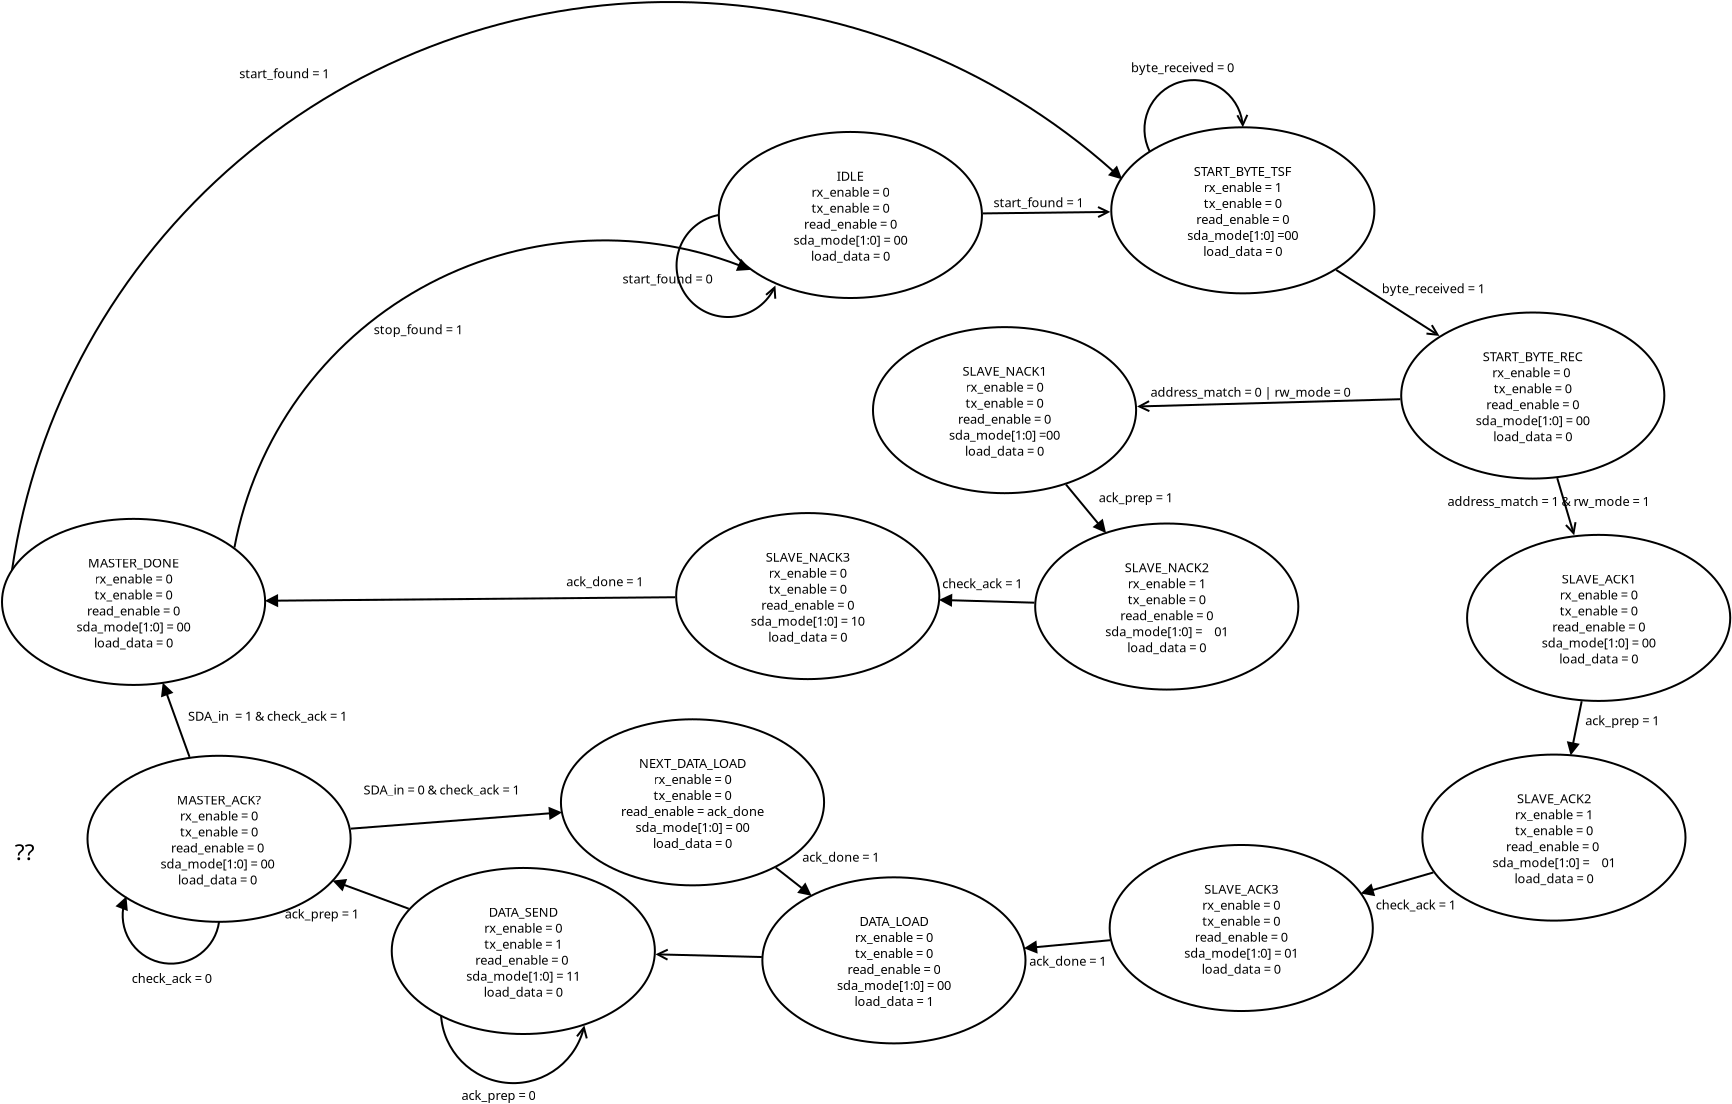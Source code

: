 <?xml version="1.0" encoding="UTF-8"?>
<dia:diagram xmlns:dia="http://www.lysator.liu.se/~alla/dia/">
  <dia:layer name="Background" visible="true" active="true">
    <dia:object type="Flowchart - Ellipse" version="0" id="O0">
      <dia:attribute name="obj_pos">
        <dia:point val="16.964,0.625"/>
      </dia:attribute>
      <dia:attribute name="obj_bb">
        <dia:rectangle val="16.914,0.575;30.17,8.979"/>
      </dia:attribute>
      <dia:attribute name="elem_corner">
        <dia:point val="16.964,0.625"/>
      </dia:attribute>
      <dia:attribute name="elem_width">
        <dia:real val="13.157"/>
      </dia:attribute>
      <dia:attribute name="elem_height">
        <dia:real val="8.303"/>
      </dia:attribute>
      <dia:attribute name="show_background">
        <dia:boolean val="true"/>
      </dia:attribute>
      <dia:attribute name="padding">
        <dia:real val="0.354"/>
      </dia:attribute>
      <dia:attribute name="text">
        <dia:composite type="text">
          <dia:attribute name="string">
            <dia:string>#IDLE
rx_enable = 0
tx_enable = 0
read_enable = 0
sda_mode[1:0] = 00
load_data = 0#</dia:string>
          </dia:attribute>
          <dia:attribute name="font">
            <dia:font family="sans" style="0" name="Helvetica"/>
          </dia:attribute>
          <dia:attribute name="height">
            <dia:real val="0.8"/>
          </dia:attribute>
          <dia:attribute name="pos">
            <dia:point val="23.542,2.972"/>
          </dia:attribute>
          <dia:attribute name="color">
            <dia:color val="#000000"/>
          </dia:attribute>
          <dia:attribute name="alignment">
            <dia:enum val="1"/>
          </dia:attribute>
        </dia:composite>
      </dia:attribute>
    </dia:object>
    <dia:object type="Flowchart - Ellipse" version="0" id="O1">
      <dia:attribute name="obj_pos">
        <dia:point val="36.586,0.392"/>
      </dia:attribute>
      <dia:attribute name="obj_bb">
        <dia:rectangle val="36.536,0.342;49.793,8.745"/>
      </dia:attribute>
      <dia:attribute name="elem_corner">
        <dia:point val="36.586,0.392"/>
      </dia:attribute>
      <dia:attribute name="elem_width">
        <dia:real val="13.157"/>
      </dia:attribute>
      <dia:attribute name="elem_height">
        <dia:real val="8.303"/>
      </dia:attribute>
      <dia:attribute name="show_background">
        <dia:boolean val="true"/>
      </dia:attribute>
      <dia:attribute name="padding">
        <dia:real val="0.354"/>
      </dia:attribute>
      <dia:attribute name="text">
        <dia:composite type="text">
          <dia:attribute name="string">
            <dia:string>#START_BYTE_TSF
rx_enable = 1
tx_enable = 0
read_enable = 0
sda_mode[1:0] =00
load_data = 0#</dia:string>
          </dia:attribute>
          <dia:attribute name="font">
            <dia:font family="sans" style="0" name="Helvetica"/>
          </dia:attribute>
          <dia:attribute name="height">
            <dia:real val="0.8"/>
          </dia:attribute>
          <dia:attribute name="pos">
            <dia:point val="43.165,2.739"/>
          </dia:attribute>
          <dia:attribute name="color">
            <dia:color val="#000000"/>
          </dia:attribute>
          <dia:attribute name="alignment">
            <dia:enum val="1"/>
          </dia:attribute>
        </dia:composite>
      </dia:attribute>
    </dia:object>
    <dia:object type="Standard - Line" version="0" id="O2">
      <dia:attribute name="obj_pos">
        <dia:point val="30.169,4.698"/>
      </dia:attribute>
      <dia:attribute name="obj_bb">
        <dia:rectangle val="30.118,4.298;36.65,4.96"/>
      </dia:attribute>
      <dia:attribute name="conn_endpoints">
        <dia:point val="30.169,4.698"/>
        <dia:point val="36.538,4.622"/>
      </dia:attribute>
      <dia:attribute name="numcp">
        <dia:int val="1"/>
      </dia:attribute>
      <dia:attribute name="end_arrow">
        <dia:enum val="1"/>
      </dia:attribute>
      <dia:attribute name="end_arrow_length">
        <dia:real val="0.5"/>
      </dia:attribute>
      <dia:attribute name="end_arrow_width">
        <dia:real val="0.5"/>
      </dia:attribute>
      <dia:connections>
        <dia:connection handle="0" to="O0" connection="16"/>
        <dia:connection handle="1" to="O1" connection="16"/>
      </dia:connections>
    </dia:object>
    <dia:object type="Standard - Text" version="1" id="O3">
      <dia:attribute name="obj_pos">
        <dia:point val="30.695,4.394"/>
      </dia:attribute>
      <dia:attribute name="obj_bb">
        <dia:rectangle val="30.695,3.799;35.687,4.547"/>
      </dia:attribute>
      <dia:attribute name="text">
        <dia:composite type="text">
          <dia:attribute name="string">
            <dia:string>#start_found = 1#</dia:string>
          </dia:attribute>
          <dia:attribute name="font">
            <dia:font family="sans" style="0" name="Helvetica"/>
          </dia:attribute>
          <dia:attribute name="height">
            <dia:real val="0.8"/>
          </dia:attribute>
          <dia:attribute name="pos">
            <dia:point val="30.695,4.394"/>
          </dia:attribute>
          <dia:attribute name="color">
            <dia:color val="#000000"/>
          </dia:attribute>
          <dia:attribute name="alignment">
            <dia:enum val="0"/>
          </dia:attribute>
        </dia:composite>
      </dia:attribute>
      <dia:attribute name="valign">
        <dia:enum val="3"/>
      </dia:attribute>
    </dia:object>
    <dia:object type="Standard - Arc" version="0" id="O4">
      <dia:attribute name="obj_pos">
        <dia:point val="16.964,4.777"/>
      </dia:attribute>
      <dia:attribute name="obj_bb">
        <dia:rectangle val="14.8,4.707;19.863,9.929"/>
      </dia:attribute>
      <dia:attribute name="conn_endpoints">
        <dia:point val="16.964,4.777"/>
        <dia:point val="19.793,8.302"/>
      </dia:attribute>
      <dia:attribute name="curve_distance">
        <dia:real val="3.798"/>
      </dia:attribute>
      <dia:attribute name="end_arrow">
        <dia:enum val="1"/>
      </dia:attribute>
      <dia:attribute name="end_arrow_length">
        <dia:real val="0.5"/>
      </dia:attribute>
      <dia:attribute name="end_arrow_width">
        <dia:real val="0.5"/>
      </dia:attribute>
      <dia:connections>
        <dia:connection handle="0" to="O0" connection="8"/>
      </dia:connections>
    </dia:object>
    <dia:object type="Standard - Text" version="1" id="O5">
      <dia:attribute name="obj_pos">
        <dia:point val="12.153,8.205"/>
      </dia:attribute>
      <dia:attribute name="obj_bb">
        <dia:rectangle val="12.153,7.61;17.143,8.357"/>
      </dia:attribute>
      <dia:attribute name="text">
        <dia:composite type="text">
          <dia:attribute name="string">
            <dia:string>#start_found = 0#</dia:string>
          </dia:attribute>
          <dia:attribute name="font">
            <dia:font family="sans" style="0" name="Helvetica"/>
          </dia:attribute>
          <dia:attribute name="height">
            <dia:real val="0.8"/>
          </dia:attribute>
          <dia:attribute name="pos">
            <dia:point val="12.153,8.205"/>
          </dia:attribute>
          <dia:attribute name="color">
            <dia:color val="#000000"/>
          </dia:attribute>
          <dia:attribute name="alignment">
            <dia:enum val="0"/>
          </dia:attribute>
        </dia:composite>
      </dia:attribute>
      <dia:attribute name="valign">
        <dia:enum val="3"/>
      </dia:attribute>
    </dia:object>
    <dia:object type="Standard - Arc" version="0" id="O6">
      <dia:attribute name="obj_pos">
        <dia:point val="38.513,1.608"/>
      </dia:attribute>
      <dia:attribute name="obj_bb">
        <dia:rectangle val="38.196,-2.018;43.468,1.669"/>
      </dia:attribute>
      <dia:attribute name="conn_endpoints">
        <dia:point val="38.513,1.608"/>
        <dia:point val="43.165,0.392"/>
      </dia:attribute>
      <dia:attribute name="curve_distance">
        <dia:real val="-2.985"/>
      </dia:attribute>
      <dia:attribute name="end_arrow">
        <dia:enum val="1"/>
      </dia:attribute>
      <dia:attribute name="end_arrow_length">
        <dia:real val="0.5"/>
      </dia:attribute>
      <dia:attribute name="end_arrow_width">
        <dia:real val="0.5"/>
      </dia:attribute>
      <dia:connections>
        <dia:connection handle="0" to="O1" connection="6"/>
        <dia:connection handle="1" to="O1" connection="4"/>
      </dia:connections>
    </dia:object>
    <dia:object type="Standard - Text" version="1" id="O7">
      <dia:attribute name="obj_pos">
        <dia:point val="37.572,-2.366"/>
      </dia:attribute>
      <dia:attribute name="obj_bb">
        <dia:rectangle val="37.572,-2.961;43.422,-2.213"/>
      </dia:attribute>
      <dia:attribute name="text">
        <dia:composite type="text">
          <dia:attribute name="string">
            <dia:string>#byte_received = 0#</dia:string>
          </dia:attribute>
          <dia:attribute name="font">
            <dia:font family="sans" style="0" name="Helvetica"/>
          </dia:attribute>
          <dia:attribute name="height">
            <dia:real val="0.8"/>
          </dia:attribute>
          <dia:attribute name="pos">
            <dia:point val="37.572,-2.366"/>
          </dia:attribute>
          <dia:attribute name="color">
            <dia:color val="#000000"/>
          </dia:attribute>
          <dia:attribute name="alignment">
            <dia:enum val="0"/>
          </dia:attribute>
        </dia:composite>
      </dia:attribute>
      <dia:attribute name="valign">
        <dia:enum val="3"/>
      </dia:attribute>
    </dia:object>
    <dia:object type="Flowchart - Ellipse" version="0" id="O8">
      <dia:attribute name="obj_pos">
        <dia:point val="51.083,9.653"/>
      </dia:attribute>
      <dia:attribute name="obj_bb">
        <dia:rectangle val="51.033,9.603;64.29,18.006"/>
      </dia:attribute>
      <dia:attribute name="elem_corner">
        <dia:point val="51.083,9.653"/>
      </dia:attribute>
      <dia:attribute name="elem_width">
        <dia:real val="13.157"/>
      </dia:attribute>
      <dia:attribute name="elem_height">
        <dia:real val="8.303"/>
      </dia:attribute>
      <dia:attribute name="show_background">
        <dia:boolean val="true"/>
      </dia:attribute>
      <dia:attribute name="padding">
        <dia:real val="0.354"/>
      </dia:attribute>
      <dia:attribute name="text">
        <dia:composite type="text">
          <dia:attribute name="string">
            <dia:string>#START_BYTE_REC
rx_enable = 0 
tx_enable = 0
read_enable = 0
sda_mode[1:0] = 00
load_data = 0#</dia:string>
          </dia:attribute>
          <dia:attribute name="font">
            <dia:font family="sans" style="0" name="Helvetica"/>
          </dia:attribute>
          <dia:attribute name="height">
            <dia:real val="0.8"/>
          </dia:attribute>
          <dia:attribute name="pos">
            <dia:point val="57.661,11.999"/>
          </dia:attribute>
          <dia:attribute name="color">
            <dia:color val="#000000"/>
          </dia:attribute>
          <dia:attribute name="alignment">
            <dia:enum val="1"/>
          </dia:attribute>
        </dia:composite>
      </dia:attribute>
    </dia:object>
    <dia:object type="Standard - Line" version="0" id="O9">
      <dia:attribute name="obj_pos">
        <dia:point val="47.83,7.524"/>
      </dia:attribute>
      <dia:attribute name="obj_bb">
        <dia:rectangle val="47.761,7.455;53.09,10.893"/>
      </dia:attribute>
      <dia:attribute name="conn_endpoints">
        <dia:point val="47.83,7.524"/>
        <dia:point val="52.996,10.824"/>
      </dia:attribute>
      <dia:attribute name="numcp">
        <dia:int val="1"/>
      </dia:attribute>
      <dia:attribute name="end_arrow">
        <dia:enum val="1"/>
      </dia:attribute>
      <dia:attribute name="end_arrow_length">
        <dia:real val="0.5"/>
      </dia:attribute>
      <dia:attribute name="end_arrow_width">
        <dia:real val="0.5"/>
      </dia:attribute>
      <dia:connections>
        <dia:connection handle="0" to="O1" connection="16"/>
        <dia:connection handle="1" to="O8" connection="16"/>
      </dia:connections>
    </dia:object>
    <dia:object type="Standard - Text" version="1" id="O10">
      <dia:attribute name="obj_pos">
        <dia:point val="50.115,8.692"/>
      </dia:attribute>
      <dia:attribute name="obj_bb">
        <dia:rectangle val="50.115,8.097;55.967,8.845"/>
      </dia:attribute>
      <dia:attribute name="text">
        <dia:composite type="text">
          <dia:attribute name="string">
            <dia:string>#byte_received = 1#</dia:string>
          </dia:attribute>
          <dia:attribute name="font">
            <dia:font family="sans" style="0" name="Helvetica"/>
          </dia:attribute>
          <dia:attribute name="height">
            <dia:real val="0.8"/>
          </dia:attribute>
          <dia:attribute name="pos">
            <dia:point val="50.115,8.692"/>
          </dia:attribute>
          <dia:attribute name="color">
            <dia:color val="#000000"/>
          </dia:attribute>
          <dia:attribute name="alignment">
            <dia:enum val="0"/>
          </dia:attribute>
        </dia:composite>
      </dia:attribute>
      <dia:attribute name="valign">
        <dia:enum val="3"/>
      </dia:attribute>
    </dia:object>
    <dia:object type="Flowchart - Ellipse" version="0" id="O11">
      <dia:attribute name="obj_pos">
        <dia:point val="54.377,20.771"/>
      </dia:attribute>
      <dia:attribute name="obj_bb">
        <dia:rectangle val="54.328,20.721;67.584,29.125"/>
      </dia:attribute>
      <dia:attribute name="elem_corner">
        <dia:point val="54.377,20.771"/>
      </dia:attribute>
      <dia:attribute name="elem_width">
        <dia:real val="13.157"/>
      </dia:attribute>
      <dia:attribute name="elem_height">
        <dia:real val="8.303"/>
      </dia:attribute>
      <dia:attribute name="show_background">
        <dia:boolean val="true"/>
      </dia:attribute>
      <dia:attribute name="padding">
        <dia:real val="0.354"/>
      </dia:attribute>
      <dia:attribute name="text">
        <dia:composite type="text">
          <dia:attribute name="string">
            <dia:string>#SLAVE_ACK1
rx_enable = 0
tx_enable = 0
read_enable = 0
sda_mode[1:0] = 00
load_data = 0#</dia:string>
          </dia:attribute>
          <dia:attribute name="font">
            <dia:font family="sans" style="0" name="Helvetica"/>
          </dia:attribute>
          <dia:attribute name="height">
            <dia:real val="0.8"/>
          </dia:attribute>
          <dia:attribute name="pos">
            <dia:point val="60.956,23.118"/>
          </dia:attribute>
          <dia:attribute name="color">
            <dia:color val="#000000"/>
          </dia:attribute>
          <dia:attribute name="alignment">
            <dia:enum val="1"/>
          </dia:attribute>
        </dia:composite>
      </dia:attribute>
    </dia:object>
    <dia:object type="Standard - Line" version="0" id="O12">
      <dia:attribute name="obj_pos">
        <dia:point val="58.885,17.933"/>
      </dia:attribute>
      <dia:attribute name="obj_bb">
        <dia:rectangle val="58.823,17.871;59.893,20.901"/>
      </dia:attribute>
      <dia:attribute name="conn_endpoints">
        <dia:point val="58.885,17.933"/>
        <dia:point val="59.732,20.794"/>
      </dia:attribute>
      <dia:attribute name="numcp">
        <dia:int val="1"/>
      </dia:attribute>
      <dia:attribute name="end_arrow">
        <dia:enum val="1"/>
      </dia:attribute>
      <dia:attribute name="end_arrow_length">
        <dia:real val="0.5"/>
      </dia:attribute>
      <dia:attribute name="end_arrow_width">
        <dia:real val="0.5"/>
      </dia:attribute>
      <dia:connections>
        <dia:connection handle="0" to="O8" connection="16"/>
        <dia:connection handle="1" to="O11" connection="16"/>
      </dia:connections>
    </dia:object>
    <dia:object type="Standard - Text" version="1" id="O13">
      <dia:attribute name="obj_pos">
        <dia:point val="53.397,19.321"/>
      </dia:attribute>
      <dia:attribute name="obj_bb">
        <dia:rectangle val="53.397,18.726;64.787,19.473"/>
      </dia:attribute>
      <dia:attribute name="text">
        <dia:composite type="text">
          <dia:attribute name="string">
            <dia:string>#address_match = 1 &amp; rw_mode = 1#</dia:string>
          </dia:attribute>
          <dia:attribute name="font">
            <dia:font family="sans" style="0" name="Helvetica"/>
          </dia:attribute>
          <dia:attribute name="height">
            <dia:real val="0.8"/>
          </dia:attribute>
          <dia:attribute name="pos">
            <dia:point val="53.397,19.321"/>
          </dia:attribute>
          <dia:attribute name="color">
            <dia:color val="#000000"/>
          </dia:attribute>
          <dia:attribute name="alignment">
            <dia:enum val="0"/>
          </dia:attribute>
        </dia:composite>
      </dia:attribute>
      <dia:attribute name="valign">
        <dia:enum val="3"/>
      </dia:attribute>
    </dia:object>
    <dia:object type="Flowchart - Ellipse" version="0" id="O14">
      <dia:attribute name="obj_pos">
        <dia:point val="24.672,10.383"/>
      </dia:attribute>
      <dia:attribute name="obj_bb">
        <dia:rectangle val="24.622,10.333;37.879,18.736"/>
      </dia:attribute>
      <dia:attribute name="elem_corner">
        <dia:point val="24.672,10.383"/>
      </dia:attribute>
      <dia:attribute name="elem_width">
        <dia:real val="13.157"/>
      </dia:attribute>
      <dia:attribute name="elem_height">
        <dia:real val="8.303"/>
      </dia:attribute>
      <dia:attribute name="show_background">
        <dia:boolean val="true"/>
      </dia:attribute>
      <dia:attribute name="padding">
        <dia:real val="0.354"/>
      </dia:attribute>
      <dia:attribute name="text">
        <dia:composite type="text">
          <dia:attribute name="string">
            <dia:string>#SLAVE_NACK1
rx_enable = 0
tx_enable = 0
read_enable = 0
sda_mode[1:0] =00
load_data = 0#</dia:string>
          </dia:attribute>
          <dia:attribute name="font">
            <dia:font family="sans" style="0" name="Helvetica"/>
          </dia:attribute>
          <dia:attribute name="height">
            <dia:real val="0.8"/>
          </dia:attribute>
          <dia:attribute name="pos">
            <dia:point val="31.25,12.73"/>
          </dia:attribute>
          <dia:attribute name="color">
            <dia:color val="#000000"/>
          </dia:attribute>
          <dia:attribute name="alignment">
            <dia:enum val="1"/>
          </dia:attribute>
        </dia:composite>
      </dia:attribute>
    </dia:object>
    <dia:object type="Standard - Line" version="0" id="O15">
      <dia:attribute name="obj_pos">
        <dia:point val="51.043,13.988"/>
      </dia:attribute>
      <dia:attribute name="obj_bb">
        <dia:rectangle val="37.758,13.936;51.094,14.667"/>
      </dia:attribute>
      <dia:attribute name="conn_endpoints">
        <dia:point val="51.043,13.988"/>
        <dia:point val="37.869,14.352"/>
      </dia:attribute>
      <dia:attribute name="numcp">
        <dia:int val="1"/>
      </dia:attribute>
      <dia:attribute name="end_arrow">
        <dia:enum val="1"/>
      </dia:attribute>
      <dia:attribute name="end_arrow_length">
        <dia:real val="0.5"/>
      </dia:attribute>
      <dia:attribute name="end_arrow_width">
        <dia:real val="0.5"/>
      </dia:attribute>
      <dia:connections>
        <dia:connection handle="0" to="O8" connection="16"/>
        <dia:connection handle="1" to="O14" connection="16"/>
      </dia:connections>
    </dia:object>
    <dia:object type="Standard - Text" version="1" id="O16">
      <dia:attribute name="obj_pos">
        <dia:point val="38.55,13.859"/>
      </dia:attribute>
      <dia:attribute name="obj_bb">
        <dia:rectangle val="38.55,13.264;49.65,14.012"/>
      </dia:attribute>
      <dia:attribute name="text">
        <dia:composite type="text">
          <dia:attribute name="string">
            <dia:string>#address_match = 0 | rw_mode = 0#</dia:string>
          </dia:attribute>
          <dia:attribute name="font">
            <dia:font family="sans" style="0" name="Helvetica"/>
          </dia:attribute>
          <dia:attribute name="height">
            <dia:real val="0.8"/>
          </dia:attribute>
          <dia:attribute name="pos">
            <dia:point val="38.55,13.859"/>
          </dia:attribute>
          <dia:attribute name="color">
            <dia:color val="#000000"/>
          </dia:attribute>
          <dia:attribute name="alignment">
            <dia:enum val="0"/>
          </dia:attribute>
        </dia:composite>
      </dia:attribute>
      <dia:attribute name="valign">
        <dia:enum val="3"/>
      </dia:attribute>
    </dia:object>
    <dia:object type="Flowchart - Ellipse" version="0" id="O17">
      <dia:attribute name="obj_pos">
        <dia:point val="19.141,37.894"/>
      </dia:attribute>
      <dia:attribute name="obj_bb">
        <dia:rectangle val="19.091,37.843;32.348,46.247"/>
      </dia:attribute>
      <dia:attribute name="elem_corner">
        <dia:point val="19.141,37.894"/>
      </dia:attribute>
      <dia:attribute name="elem_width">
        <dia:real val="13.157"/>
      </dia:attribute>
      <dia:attribute name="elem_height">
        <dia:real val="8.303"/>
      </dia:attribute>
      <dia:attribute name="show_background">
        <dia:boolean val="true"/>
      </dia:attribute>
      <dia:attribute name="padding">
        <dia:real val="0.354"/>
      </dia:attribute>
      <dia:attribute name="text">
        <dia:composite type="text">
          <dia:attribute name="string">
            <dia:string>#DATA_LOAD
rx_enable = 0
tx_enable = 0
read_enable = 0
sda_mode[1:0] = 00
load_data = 1#</dia:string>
          </dia:attribute>
          <dia:attribute name="font">
            <dia:font family="sans" style="0" name="Helvetica"/>
          </dia:attribute>
          <dia:attribute name="height">
            <dia:real val="0.8"/>
          </dia:attribute>
          <dia:attribute name="pos">
            <dia:point val="25.72,40.24"/>
          </dia:attribute>
          <dia:attribute name="color">
            <dia:color val="#000000"/>
          </dia:attribute>
          <dia:attribute name="alignment">
            <dia:enum val="1"/>
          </dia:attribute>
        </dia:composite>
      </dia:attribute>
    </dia:object>
    <dia:object type="Standard - Text" version="1" id="O18">
      <dia:attribute name="obj_pos">
        <dia:point val="4.097,49.033"/>
      </dia:attribute>
      <dia:attribute name="obj_bb">
        <dia:rectangle val="4.097,48.438;8.335,49.186"/>
      </dia:attribute>
      <dia:attribute name="text">
        <dia:composite type="text">
          <dia:attribute name="string">
            <dia:string>#ack_prep = 0#</dia:string>
          </dia:attribute>
          <dia:attribute name="font">
            <dia:font family="sans" style="0" name="Helvetica"/>
          </dia:attribute>
          <dia:attribute name="height">
            <dia:real val="0.8"/>
          </dia:attribute>
          <dia:attribute name="pos">
            <dia:point val="4.097,49.033"/>
          </dia:attribute>
          <dia:attribute name="color">
            <dia:color val="#000000"/>
          </dia:attribute>
          <dia:attribute name="alignment">
            <dia:enum val="0"/>
          </dia:attribute>
        </dia:composite>
      </dia:attribute>
      <dia:attribute name="valign">
        <dia:enum val="3"/>
      </dia:attribute>
    </dia:object>
    <dia:object type="Standard - Arc" version="0" id="O19">
      <dia:attribute name="obj_pos">
        <dia:point val="3.072,44.397"/>
      </dia:attribute>
      <dia:attribute name="obj_bb">
        <dia:rectangle val="3.016,44.341;10.43,48.234"/>
      </dia:attribute>
      <dia:attribute name="conn_endpoints">
        <dia:point val="3.072,44.397"/>
        <dia:point val="10.241,45.297"/>
      </dia:attribute>
      <dia:attribute name="curve_distance">
        <dia:real val="3.335"/>
      </dia:attribute>
      <dia:attribute name="end_arrow">
        <dia:enum val="1"/>
      </dia:attribute>
      <dia:attribute name="end_arrow_length">
        <dia:real val="0.5"/>
      </dia:attribute>
      <dia:attribute name="end_arrow_width">
        <dia:real val="0.5"/>
      </dia:attribute>
    </dia:object>
    <dia:object type="Flowchart - Ellipse" version="0" id="O20">
      <dia:attribute name="obj_pos">
        <dia:point val="0.61,37.425"/>
      </dia:attribute>
      <dia:attribute name="obj_bb">
        <dia:rectangle val="0.56,37.375;13.817,45.778"/>
      </dia:attribute>
      <dia:attribute name="elem_corner">
        <dia:point val="0.61,37.425"/>
      </dia:attribute>
      <dia:attribute name="elem_width">
        <dia:real val="13.157"/>
      </dia:attribute>
      <dia:attribute name="elem_height">
        <dia:real val="8.303"/>
      </dia:attribute>
      <dia:attribute name="show_background">
        <dia:boolean val="true"/>
      </dia:attribute>
      <dia:attribute name="padding">
        <dia:real val="0.354"/>
      </dia:attribute>
      <dia:attribute name="text">
        <dia:composite type="text">
          <dia:attribute name="string">
            <dia:string>#DATA_SEND
rx_enable = 0
tx_enable = 1
read_enable = 0 
sda_mode[1:0] = 11
load_data = 0#</dia:string>
          </dia:attribute>
          <dia:attribute name="font">
            <dia:font family="sans" style="0" name="Helvetica"/>
          </dia:attribute>
          <dia:attribute name="height">
            <dia:real val="0.8"/>
          </dia:attribute>
          <dia:attribute name="pos">
            <dia:point val="7.188,39.771"/>
          </dia:attribute>
          <dia:attribute name="color">
            <dia:color val="#000000"/>
          </dia:attribute>
          <dia:attribute name="alignment">
            <dia:enum val="1"/>
          </dia:attribute>
        </dia:composite>
      </dia:attribute>
    </dia:object>
    <dia:object type="Standard - Line" version="0" id="O21">
      <dia:attribute name="obj_pos">
        <dia:point val="19.114,41.878"/>
      </dia:attribute>
      <dia:attribute name="obj_bb">
        <dia:rectangle val="13.682,41.426;19.166,42.088"/>
      </dia:attribute>
      <dia:attribute name="conn_endpoints">
        <dia:point val="19.114,41.878"/>
        <dia:point val="13.794,41.743"/>
      </dia:attribute>
      <dia:attribute name="numcp">
        <dia:int val="1"/>
      </dia:attribute>
      <dia:attribute name="end_arrow">
        <dia:enum val="1"/>
      </dia:attribute>
      <dia:attribute name="end_arrow_length">
        <dia:real val="0.5"/>
      </dia:attribute>
      <dia:attribute name="end_arrow_width">
        <dia:real val="0.5"/>
      </dia:attribute>
      <dia:connections>
        <dia:connection handle="0" to="O17" connection="16"/>
        <dia:connection handle="1" to="O20" connection="16"/>
      </dia:connections>
    </dia:object>
    <dia:object type="Standard - Text" version="1" id="O22">
      <dia:attribute name="obj_pos">
        <dia:point val="-4.735,39.956"/>
      </dia:attribute>
      <dia:attribute name="obj_bb">
        <dia:rectangle val="-4.735,39.361;-0.495,40.108"/>
      </dia:attribute>
      <dia:attribute name="text">
        <dia:composite type="text">
          <dia:attribute name="string">
            <dia:string>#ack_prep = 1#</dia:string>
          </dia:attribute>
          <dia:attribute name="font">
            <dia:font family="sans" style="0" name="Helvetica"/>
          </dia:attribute>
          <dia:attribute name="height">
            <dia:real val="0.8"/>
          </dia:attribute>
          <dia:attribute name="pos">
            <dia:point val="-4.735,39.956"/>
          </dia:attribute>
          <dia:attribute name="color">
            <dia:color val="#000000"/>
          </dia:attribute>
          <dia:attribute name="alignment">
            <dia:enum val="0"/>
          </dia:attribute>
        </dia:composite>
      </dia:attribute>
      <dia:attribute name="valign">
        <dia:enum val="3"/>
      </dia:attribute>
    </dia:object>
    <dia:object type="Flowchart - Ellipse" version="0" id="O23">
      <dia:attribute name="obj_pos">
        <dia:point val="52.141,31.756"/>
      </dia:attribute>
      <dia:attribute name="obj_bb">
        <dia:rectangle val="52.091,31.706;65.347,40.109"/>
      </dia:attribute>
      <dia:attribute name="elem_corner">
        <dia:point val="52.141,31.756"/>
      </dia:attribute>
      <dia:attribute name="elem_width">
        <dia:real val="13.157"/>
      </dia:attribute>
      <dia:attribute name="elem_height">
        <dia:real val="8.303"/>
      </dia:attribute>
      <dia:attribute name="show_background">
        <dia:boolean val="true"/>
      </dia:attribute>
      <dia:attribute name="padding">
        <dia:real val="0.354"/>
      </dia:attribute>
      <dia:attribute name="text">
        <dia:composite type="text">
          <dia:attribute name="string">
            <dia:string>#SLAVE_ACK2
rx_enable = 1
tx_enable = 0
read_enable = 0 
sda_mode[1:0] =    01
load_data = 0#</dia:string>
          </dia:attribute>
          <dia:attribute name="font">
            <dia:font family="sans" style="0" name="Helvetica"/>
          </dia:attribute>
          <dia:attribute name="height">
            <dia:real val="0.8"/>
          </dia:attribute>
          <dia:attribute name="pos">
            <dia:point val="58.719,34.103"/>
          </dia:attribute>
          <dia:attribute name="color">
            <dia:color val="#000000"/>
          </dia:attribute>
          <dia:attribute name="alignment">
            <dia:enum val="1"/>
          </dia:attribute>
        </dia:composite>
      </dia:attribute>
    </dia:object>
    <dia:object type="Flowchart - Ellipse" version="0" id="O24">
      <dia:attribute name="obj_pos">
        <dia:point val="36.507,36.276"/>
      </dia:attribute>
      <dia:attribute name="obj_bb">
        <dia:rectangle val="36.457,36.226;49.713,44.63"/>
      </dia:attribute>
      <dia:attribute name="elem_corner">
        <dia:point val="36.507,36.276"/>
      </dia:attribute>
      <dia:attribute name="elem_width">
        <dia:real val="13.157"/>
      </dia:attribute>
      <dia:attribute name="elem_height">
        <dia:real val="8.303"/>
      </dia:attribute>
      <dia:attribute name="show_background">
        <dia:boolean val="true"/>
      </dia:attribute>
      <dia:attribute name="padding">
        <dia:real val="0.354"/>
      </dia:attribute>
      <dia:attribute name="text">
        <dia:composite type="text">
          <dia:attribute name="string">
            <dia:string>#SLAVE_ACK3
rx_enable = 0
tx_enable = 0
read_enable = 0
sda_mode[1:0] = 01
load_data = 0#</dia:string>
          </dia:attribute>
          <dia:attribute name="font">
            <dia:font family="sans" style="0" name="Helvetica"/>
          </dia:attribute>
          <dia:attribute name="height">
            <dia:real val="0.8"/>
          </dia:attribute>
          <dia:attribute name="pos">
            <dia:point val="43.085,38.623"/>
          </dia:attribute>
          <dia:attribute name="color">
            <dia:color val="#000000"/>
          </dia:attribute>
          <dia:attribute name="alignment">
            <dia:enum val="1"/>
          </dia:attribute>
        </dia:composite>
      </dia:attribute>
    </dia:object>
    <dia:object type="Standard - Line" version="0" id="O25">
      <dia:attribute name="obj_pos">
        <dia:point val="60.108,29.088"/>
      </dia:attribute>
      <dia:attribute name="obj_bb">
        <dia:rectangle val="59.353,29.029;60.167,31.852"/>
      </dia:attribute>
      <dia:attribute name="conn_endpoints">
        <dia:point val="60.108,29.088"/>
        <dia:point val="59.567,31.743"/>
      </dia:attribute>
      <dia:attribute name="numcp">
        <dia:int val="1"/>
      </dia:attribute>
      <dia:attribute name="end_arrow">
        <dia:enum val="3"/>
      </dia:attribute>
      <dia:attribute name="end_arrow_length">
        <dia:real val="0.5"/>
      </dia:attribute>
      <dia:attribute name="end_arrow_width">
        <dia:real val="0.5"/>
      </dia:attribute>
      <dia:connections>
        <dia:connection handle="0" to="O11" connection="16"/>
        <dia:connection handle="1" to="O23" connection="16"/>
      </dia:connections>
    </dia:object>
    <dia:object type="Standard - Line" version="0" id="O26">
      <dia:attribute name="obj_pos">
        <dia:point val="52.691,37.651"/>
      </dia:attribute>
      <dia:attribute name="obj_bb">
        <dia:rectangle val="49.005,37.589;52.753,38.85"/>
      </dia:attribute>
      <dia:attribute name="conn_endpoints">
        <dia:point val="52.691,37.651"/>
        <dia:point val="49.113,38.685"/>
      </dia:attribute>
      <dia:attribute name="numcp">
        <dia:int val="1"/>
      </dia:attribute>
      <dia:attribute name="end_arrow">
        <dia:enum val="3"/>
      </dia:attribute>
      <dia:attribute name="end_arrow_length">
        <dia:real val="0.5"/>
      </dia:attribute>
      <dia:attribute name="end_arrow_width">
        <dia:real val="0.5"/>
      </dia:attribute>
      <dia:connections>
        <dia:connection handle="0" to="O23" connection="16"/>
        <dia:connection handle="1" to="O24" connection="16"/>
      </dia:connections>
    </dia:object>
    <dia:object type="Standard - Text" version="1" id="O27">
      <dia:attribute name="obj_pos">
        <dia:point val="60.287,30.29"/>
      </dia:attribute>
      <dia:attribute name="obj_bb">
        <dia:rectangle val="60.287,29.695;64.527,30.443"/>
      </dia:attribute>
      <dia:attribute name="text">
        <dia:composite type="text">
          <dia:attribute name="string">
            <dia:string>#ack_prep = 1#</dia:string>
          </dia:attribute>
          <dia:attribute name="font">
            <dia:font family="sans" style="0" name="Helvetica"/>
          </dia:attribute>
          <dia:attribute name="height">
            <dia:real val="0.8"/>
          </dia:attribute>
          <dia:attribute name="pos">
            <dia:point val="60.287,30.29"/>
          </dia:attribute>
          <dia:attribute name="color">
            <dia:color val="#000000"/>
          </dia:attribute>
          <dia:attribute name="alignment">
            <dia:enum val="0"/>
          </dia:attribute>
        </dia:composite>
      </dia:attribute>
      <dia:attribute name="valign">
        <dia:enum val="3"/>
      </dia:attribute>
    </dia:object>
    <dia:object type="Standard - Text" version="1" id="O28">
      <dia:attribute name="obj_pos">
        <dia:point val="49.816,39.503"/>
      </dia:attribute>
      <dia:attribute name="obj_bb">
        <dia:rectangle val="49.816,38.908;54.476,39.656"/>
      </dia:attribute>
      <dia:attribute name="text">
        <dia:composite type="text">
          <dia:attribute name="string">
            <dia:string>#check_ack = 1#</dia:string>
          </dia:attribute>
          <dia:attribute name="font">
            <dia:font family="sans" style="0" name="Helvetica"/>
          </dia:attribute>
          <dia:attribute name="height">
            <dia:real val="0.8"/>
          </dia:attribute>
          <dia:attribute name="pos">
            <dia:point val="49.816,39.503"/>
          </dia:attribute>
          <dia:attribute name="color">
            <dia:color val="#000000"/>
          </dia:attribute>
          <dia:attribute name="alignment">
            <dia:enum val="0"/>
          </dia:attribute>
        </dia:composite>
      </dia:attribute>
      <dia:attribute name="valign">
        <dia:enum val="3"/>
      </dia:attribute>
    </dia:object>
    <dia:object type="Standard - Line" version="0" id="O29">
      <dia:attribute name="obj_pos">
        <dia:point val="36.529,41.038"/>
      </dia:attribute>
      <dia:attribute name="obj_bb">
        <dia:rectangle val="32.165,40.984;36.583,41.713"/>
      </dia:attribute>
      <dia:attribute name="conn_endpoints">
        <dia:point val="36.529,41.038"/>
        <dia:point val="32.276,41.434"/>
      </dia:attribute>
      <dia:attribute name="numcp">
        <dia:int val="1"/>
      </dia:attribute>
      <dia:attribute name="end_arrow">
        <dia:enum val="3"/>
      </dia:attribute>
      <dia:attribute name="end_arrow_length">
        <dia:real val="0.5"/>
      </dia:attribute>
      <dia:attribute name="end_arrow_width">
        <dia:real val="0.5"/>
      </dia:attribute>
      <dia:connections>
        <dia:connection handle="0" to="O24" connection="16"/>
        <dia:connection handle="1" to="O17" connection="16"/>
      </dia:connections>
    </dia:object>
    <dia:object type="Standard - Text" version="1" id="O30">
      <dia:attribute name="obj_pos">
        <dia:point val="32.485,42.314"/>
      </dia:attribute>
      <dia:attribute name="obj_bb">
        <dia:rectangle val="32.485,41.719;36.865,42.466"/>
      </dia:attribute>
      <dia:attribute name="text">
        <dia:composite type="text">
          <dia:attribute name="string">
            <dia:string>#ack_done = 1#</dia:string>
          </dia:attribute>
          <dia:attribute name="font">
            <dia:font family="sans" style="0" name="Helvetica"/>
          </dia:attribute>
          <dia:attribute name="height">
            <dia:real val="0.8"/>
          </dia:attribute>
          <dia:attribute name="pos">
            <dia:point val="32.485,42.314"/>
          </dia:attribute>
          <dia:attribute name="color">
            <dia:color val="#000000"/>
          </dia:attribute>
          <dia:attribute name="alignment">
            <dia:enum val="0"/>
          </dia:attribute>
        </dia:composite>
      </dia:attribute>
      <dia:attribute name="valign">
        <dia:enum val="3"/>
      </dia:attribute>
    </dia:object>
    <dia:object type="Flowchart - Ellipse" version="0" id="O31">
      <dia:attribute name="obj_pos">
        <dia:point val="-14.602,31.816"/>
      </dia:attribute>
      <dia:attribute name="obj_bb">
        <dia:rectangle val="-14.652,31.766;-1.396,40.17"/>
      </dia:attribute>
      <dia:attribute name="elem_corner">
        <dia:point val="-14.602,31.816"/>
      </dia:attribute>
      <dia:attribute name="elem_width">
        <dia:real val="13.157"/>
      </dia:attribute>
      <dia:attribute name="elem_height">
        <dia:real val="8.303"/>
      </dia:attribute>
      <dia:attribute name="show_background">
        <dia:boolean val="true"/>
      </dia:attribute>
      <dia:attribute name="padding">
        <dia:real val="0.354"/>
      </dia:attribute>
      <dia:attribute name="text">
        <dia:composite type="text">
          <dia:attribute name="string">
            <dia:string>#MASTER_ACK?
rx_enable = 0
tx_enable = 0
read_enable = 0 
sda_mode[1:0] = 00 
load_data = 0 #</dia:string>
          </dia:attribute>
          <dia:attribute name="font">
            <dia:font family="sans" style="0" name="Helvetica"/>
          </dia:attribute>
          <dia:attribute name="height">
            <dia:real val="0.8"/>
          </dia:attribute>
          <dia:attribute name="pos">
            <dia:point val="-8.024,34.163"/>
          </dia:attribute>
          <dia:attribute name="color">
            <dia:color val="#000000"/>
          </dia:attribute>
          <dia:attribute name="alignment">
            <dia:enum val="1"/>
          </dia:attribute>
        </dia:composite>
      </dia:attribute>
    </dia:object>
    <dia:object type="Standard - Line" version="0" id="O32">
      <dia:attribute name="obj_pos">
        <dia:point val="1.461,39.465"/>
      </dia:attribute>
      <dia:attribute name="obj_bb">
        <dia:rectangle val="-2.402,37.954;1.525,39.529"/>
      </dia:attribute>
      <dia:attribute name="conn_endpoints">
        <dia:point val="1.461,39.465"/>
        <dia:point val="-2.297,38.079"/>
      </dia:attribute>
      <dia:attribute name="numcp">
        <dia:int val="1"/>
      </dia:attribute>
      <dia:attribute name="end_arrow">
        <dia:enum val="3"/>
      </dia:attribute>
      <dia:attribute name="end_arrow_length">
        <dia:real val="0.5"/>
      </dia:attribute>
      <dia:attribute name="end_arrow_width">
        <dia:real val="0.5"/>
      </dia:attribute>
      <dia:connections>
        <dia:connection handle="0" to="O20" connection="16"/>
        <dia:connection handle="1" to="O31" connection="16"/>
      </dia:connections>
    </dia:object>
    <dia:object type="Standard - Text" version="1" id="O33">
      <dia:attribute name="obj_pos">
        <dia:point val="-0.798,33.751"/>
      </dia:attribute>
      <dia:attribute name="obj_bb">
        <dia:rectangle val="-0.798,33.156;8.344,33.903"/>
      </dia:attribute>
      <dia:attribute name="text">
        <dia:composite type="text">
          <dia:attribute name="string">
            <dia:string>#SDA_in = 0 &amp; check_ack = 1#</dia:string>
          </dia:attribute>
          <dia:attribute name="font">
            <dia:font family="sans" style="0" name="Helvetica"/>
          </dia:attribute>
          <dia:attribute name="height">
            <dia:real val="0.8"/>
          </dia:attribute>
          <dia:attribute name="pos">
            <dia:point val="-0.798,33.751"/>
          </dia:attribute>
          <dia:attribute name="color">
            <dia:color val="#000000"/>
          </dia:attribute>
          <dia:attribute name="alignment">
            <dia:enum val="0"/>
          </dia:attribute>
        </dia:composite>
      </dia:attribute>
      <dia:attribute name="valign">
        <dia:enum val="3"/>
      </dia:attribute>
    </dia:object>
    <dia:object type="Flowchart - Ellipse" version="0" id="O34">
      <dia:attribute name="obj_pos">
        <dia:point val="-18.877,19.971"/>
      </dia:attribute>
      <dia:attribute name="obj_bb">
        <dia:rectangle val="-18.927,19.921;-5.67,28.324"/>
      </dia:attribute>
      <dia:attribute name="elem_corner">
        <dia:point val="-18.877,19.971"/>
      </dia:attribute>
      <dia:attribute name="elem_width">
        <dia:real val="13.157"/>
      </dia:attribute>
      <dia:attribute name="elem_height">
        <dia:real val="8.303"/>
      </dia:attribute>
      <dia:attribute name="show_background">
        <dia:boolean val="true"/>
      </dia:attribute>
      <dia:attribute name="padding">
        <dia:real val="0.354"/>
      </dia:attribute>
      <dia:attribute name="text">
        <dia:composite type="text">
          <dia:attribute name="string">
            <dia:string>#MASTER_DONE
rx_enable = 0
tx_enable = 0
read_enable = 0
sda_mode[1:0] = 00
load_data = 0#</dia:string>
          </dia:attribute>
          <dia:attribute name="font">
            <dia:font family="sans" style="0" name="Helvetica"/>
          </dia:attribute>
          <dia:attribute name="height">
            <dia:real val="0.8"/>
          </dia:attribute>
          <dia:attribute name="pos">
            <dia:point val="-12.299,22.318"/>
          </dia:attribute>
          <dia:attribute name="color">
            <dia:color val="#000000"/>
          </dia:attribute>
          <dia:attribute name="alignment">
            <dia:enum val="1"/>
          </dia:attribute>
        </dia:composite>
      </dia:attribute>
    </dia:object>
    <dia:object type="Standard - Line" version="0" id="O35">
      <dia:attribute name="obj_pos">
        <dia:point val="-9.502,31.873"/>
      </dia:attribute>
      <dia:attribute name="obj_bb">
        <dia:rectangle val="-10.95,28.113;-9.438,31.937"/>
      </dia:attribute>
      <dia:attribute name="conn_endpoints">
        <dia:point val="-9.502,31.873"/>
        <dia:point val="-10.821,28.218"/>
      </dia:attribute>
      <dia:attribute name="numcp">
        <dia:int val="1"/>
      </dia:attribute>
      <dia:attribute name="end_arrow">
        <dia:enum val="3"/>
      </dia:attribute>
      <dia:attribute name="end_arrow_length">
        <dia:real val="0.5"/>
      </dia:attribute>
      <dia:attribute name="end_arrow_width">
        <dia:real val="0.5"/>
      </dia:attribute>
      <dia:connections>
        <dia:connection handle="0" to="O31" connection="16"/>
        <dia:connection handle="1" to="O34" connection="16"/>
      </dia:connections>
    </dia:object>
    <dia:object type="Standard - Text" version="1" id="O36">
      <dia:attribute name="obj_pos">
        <dia:point val="-9.573,30.066"/>
      </dia:attribute>
      <dia:attribute name="obj_bb">
        <dia:rectangle val="-9.573,29.471;-0.226,30.219"/>
      </dia:attribute>
      <dia:attribute name="text">
        <dia:composite type="text">
          <dia:attribute name="string">
            <dia:string>#SDA_in  = 1 &amp; check_ack = 1#</dia:string>
          </dia:attribute>
          <dia:attribute name="font">
            <dia:font family="sans" style="0" name="Helvetica"/>
          </dia:attribute>
          <dia:attribute name="height">
            <dia:real val="0.8"/>
          </dia:attribute>
          <dia:attribute name="pos">
            <dia:point val="-9.573,30.066"/>
          </dia:attribute>
          <dia:attribute name="color">
            <dia:color val="#000000"/>
          </dia:attribute>
          <dia:attribute name="alignment">
            <dia:enum val="0"/>
          </dia:attribute>
        </dia:composite>
      </dia:attribute>
      <dia:attribute name="valign">
        <dia:enum val="3"/>
      </dia:attribute>
    </dia:object>
    <dia:object type="Standard - Text" version="1" id="O37">
      <dia:attribute name="obj_pos">
        <dia:point val="-0.292,10.735"/>
      </dia:attribute>
      <dia:attribute name="obj_bb">
        <dia:rectangle val="-0.292,10.14;4.59,10.888"/>
      </dia:attribute>
      <dia:attribute name="text">
        <dia:composite type="text">
          <dia:attribute name="string">
            <dia:string>#stop_found = 1#</dia:string>
          </dia:attribute>
          <dia:attribute name="font">
            <dia:font family="sans" style="0" name="Helvetica"/>
          </dia:attribute>
          <dia:attribute name="height">
            <dia:real val="0.8"/>
          </dia:attribute>
          <dia:attribute name="pos">
            <dia:point val="-0.292,10.735"/>
          </dia:attribute>
          <dia:attribute name="color">
            <dia:color val="#000000"/>
          </dia:attribute>
          <dia:attribute name="alignment">
            <dia:enum val="0"/>
          </dia:attribute>
        </dia:composite>
      </dia:attribute>
      <dia:attribute name="valign">
        <dia:enum val="3"/>
      </dia:attribute>
    </dia:object>
    <dia:object type="Standard - Arc" version="0" id="O38">
      <dia:attribute name="obj_pos">
        <dia:point val="-18.377,22.534"/>
      </dia:attribute>
      <dia:attribute name="obj_bb">
        <dia:rectangle val="-18.44,-5.923;37.151,22.598"/>
      </dia:attribute>
      <dia:attribute name="conn_endpoints">
        <dia:point val="-18.377,22.534"/>
        <dia:point val="37.087,2.955"/>
      </dia:attribute>
      <dia:attribute name="curve_distance">
        <dia:real val="-17.732"/>
      </dia:attribute>
      <dia:attribute name="end_arrow">
        <dia:enum val="3"/>
      </dia:attribute>
      <dia:attribute name="end_arrow_length">
        <dia:real val="0.5"/>
      </dia:attribute>
      <dia:attribute name="end_arrow_width">
        <dia:real val="0.5"/>
      </dia:attribute>
      <dia:connections>
        <dia:connection handle="0" to="O34" connection="7"/>
        <dia:connection handle="1" to="O1" connection="7"/>
      </dia:connections>
    </dia:object>
    <dia:object type="Standard - Text" version="1" id="O39">
      <dia:attribute name="obj_pos">
        <dia:point val="12.994,-6.544"/>
      </dia:attribute>
      <dia:attribute name="obj_bb">
        <dia:rectangle val="12.994,-7.139;12.994,-6.392"/>
      </dia:attribute>
      <dia:attribute name="text">
        <dia:composite type="text">
          <dia:attribute name="string">
            <dia:string>##</dia:string>
          </dia:attribute>
          <dia:attribute name="font">
            <dia:font family="sans" style="0" name="Helvetica"/>
          </dia:attribute>
          <dia:attribute name="height">
            <dia:real val="0.8"/>
          </dia:attribute>
          <dia:attribute name="pos">
            <dia:point val="12.994,-6.544"/>
          </dia:attribute>
          <dia:attribute name="color">
            <dia:color val="#000000"/>
          </dia:attribute>
          <dia:attribute name="alignment">
            <dia:enum val="0"/>
          </dia:attribute>
        </dia:composite>
      </dia:attribute>
      <dia:attribute name="valign">
        <dia:enum val="3"/>
      </dia:attribute>
    </dia:object>
    <dia:object type="Standard - Text" version="1" id="O40">
      <dia:attribute name="obj_pos">
        <dia:point val="-7.009,-2.062"/>
      </dia:attribute>
      <dia:attribute name="obj_bb">
        <dia:rectangle val="-7.009,-2.657;-2.016,-1.91"/>
      </dia:attribute>
      <dia:attribute name="text">
        <dia:composite type="text">
          <dia:attribute name="string">
            <dia:string>#start_found = 1#</dia:string>
          </dia:attribute>
          <dia:attribute name="font">
            <dia:font family="sans" style="0" name="Helvetica"/>
          </dia:attribute>
          <dia:attribute name="height">
            <dia:real val="0.8"/>
          </dia:attribute>
          <dia:attribute name="pos">
            <dia:point val="-7.009,-2.062"/>
          </dia:attribute>
          <dia:attribute name="color">
            <dia:color val="#000000"/>
          </dia:attribute>
          <dia:attribute name="alignment">
            <dia:enum val="0"/>
          </dia:attribute>
        </dia:composite>
      </dia:attribute>
      <dia:attribute name="valign">
        <dia:enum val="3"/>
      </dia:attribute>
    </dia:object>
    <dia:object type="Standard - Arc" version="0" id="O41">
      <dia:attribute name="obj_pos">
        <dia:point val="-12.299,24.123"/>
      </dia:attribute>
      <dia:attribute name="obj_bb">
        <dia:rectangle val="-12.367,4.273;23.61,24.19"/>
      </dia:attribute>
      <dia:attribute name="conn_endpoints">
        <dia:point val="-12.299,24.123"/>
        <dia:point val="23.542,4.777"/>
      </dia:attribute>
      <dia:attribute name="curve_distance">
        <dia:real val="-6.98"/>
      </dia:attribute>
      <dia:attribute name="end_arrow">
        <dia:enum val="3"/>
      </dia:attribute>
      <dia:attribute name="end_arrow_length">
        <dia:real val="0.5"/>
      </dia:attribute>
      <dia:attribute name="end_arrow_width">
        <dia:real val="0.5"/>
      </dia:attribute>
      <dia:connections>
        <dia:connection handle="0" to="O34" connection="16"/>
        <dia:connection handle="1" to="O0" connection="16"/>
      </dia:connections>
    </dia:object>
    <dia:object type="Standard - Text" version="1" id="O42">
      <dia:attribute name="obj_pos">
        <dia:point val="2.549,0.881"/>
      </dia:attribute>
      <dia:attribute name="obj_bb">
        <dia:rectangle val="2.549,0.286;2.549,1.033"/>
      </dia:attribute>
      <dia:attribute name="text">
        <dia:composite type="text">
          <dia:attribute name="string">
            <dia:string>##</dia:string>
          </dia:attribute>
          <dia:attribute name="font">
            <dia:font family="sans" style="0" name="Helvetica"/>
          </dia:attribute>
          <dia:attribute name="height">
            <dia:real val="0.8"/>
          </dia:attribute>
          <dia:attribute name="pos">
            <dia:point val="2.549,0.881"/>
          </dia:attribute>
          <dia:attribute name="color">
            <dia:color val="#000000"/>
          </dia:attribute>
          <dia:attribute name="alignment">
            <dia:enum val="0"/>
          </dia:attribute>
        </dia:composite>
      </dia:attribute>
      <dia:attribute name="valign">
        <dia:enum val="3"/>
      </dia:attribute>
    </dia:object>
    <dia:object type="Flowchart - Ellipse" version="0" id="O43">
      <dia:attribute name="obj_pos">
        <dia:point val="32.782,20.203"/>
      </dia:attribute>
      <dia:attribute name="obj_bb">
        <dia:rectangle val="32.732,20.153;45.989,28.556"/>
      </dia:attribute>
      <dia:attribute name="elem_corner">
        <dia:point val="32.782,20.203"/>
      </dia:attribute>
      <dia:attribute name="elem_width">
        <dia:real val="13.157"/>
      </dia:attribute>
      <dia:attribute name="elem_height">
        <dia:real val="8.303"/>
      </dia:attribute>
      <dia:attribute name="show_background">
        <dia:boolean val="true"/>
      </dia:attribute>
      <dia:attribute name="padding">
        <dia:real val="0.354"/>
      </dia:attribute>
      <dia:attribute name="text">
        <dia:composite type="text">
          <dia:attribute name="string">
            <dia:string>#SLAVE_NACK2
rx_enable = 1
tx_enable = 0
read_enable = 0
sda_mode[1:0] =    01
load_data = 0#</dia:string>
          </dia:attribute>
          <dia:attribute name="font">
            <dia:font family="sans" style="0" name="Helvetica"/>
          </dia:attribute>
          <dia:attribute name="height">
            <dia:real val="0.8"/>
          </dia:attribute>
          <dia:attribute name="pos">
            <dia:point val="39.361,22.55"/>
          </dia:attribute>
          <dia:attribute name="color">
            <dia:color val="#000000"/>
          </dia:attribute>
          <dia:attribute name="alignment">
            <dia:enum val="1"/>
          </dia:attribute>
        </dia:composite>
      </dia:attribute>
    </dia:object>
    <dia:object type="Flowchart - Ellipse" version="0" id="O44">
      <dia:attribute name="obj_pos">
        <dia:point val="14.831,19.68"/>
      </dia:attribute>
      <dia:attribute name="obj_bb">
        <dia:rectangle val="14.781,19.63;28.038,28.034"/>
      </dia:attribute>
      <dia:attribute name="elem_corner">
        <dia:point val="14.831,19.68"/>
      </dia:attribute>
      <dia:attribute name="elem_width">
        <dia:real val="13.157"/>
      </dia:attribute>
      <dia:attribute name="elem_height">
        <dia:real val="8.303"/>
      </dia:attribute>
      <dia:attribute name="show_background">
        <dia:boolean val="true"/>
      </dia:attribute>
      <dia:attribute name="padding">
        <dia:real val="0.354"/>
      </dia:attribute>
      <dia:attribute name="text">
        <dia:composite type="text">
          <dia:attribute name="string">
            <dia:string>#SLAVE_NACK3
rx_enable = 0
tx_enable = 0
read_enable = 0
sda_mode[1:0] = 10
load_data = 0#</dia:string>
          </dia:attribute>
          <dia:attribute name="font">
            <dia:font family="sans" style="0" name="Helvetica"/>
          </dia:attribute>
          <dia:attribute name="height">
            <dia:real val="0.8"/>
          </dia:attribute>
          <dia:attribute name="pos">
            <dia:point val="21.41,22.027"/>
          </dia:attribute>
          <dia:attribute name="color">
            <dia:color val="#000000"/>
          </dia:attribute>
          <dia:attribute name="alignment">
            <dia:enum val="1"/>
          </dia:attribute>
        </dia:composite>
      </dia:attribute>
    </dia:object>
    <dia:object type="Standard - Line" version="0" id="O45">
      <dia:attribute name="obj_pos">
        <dia:point val="34.308,18.236"/>
      </dia:attribute>
      <dia:attribute name="obj_bb">
        <dia:rectangle val="34.237,18.166;36.375,20.739"/>
      </dia:attribute>
      <dia:attribute name="conn_endpoints">
        <dia:point val="34.308,18.236"/>
        <dia:point val="36.303,20.653"/>
      </dia:attribute>
      <dia:attribute name="numcp">
        <dia:int val="1"/>
      </dia:attribute>
      <dia:attribute name="end_arrow">
        <dia:enum val="3"/>
      </dia:attribute>
      <dia:attribute name="end_arrow_length">
        <dia:real val="0.5"/>
      </dia:attribute>
      <dia:attribute name="end_arrow_width">
        <dia:real val="0.5"/>
      </dia:attribute>
      <dia:connections>
        <dia:connection handle="0" to="O14" connection="16"/>
        <dia:connection handle="1" to="O43" connection="16"/>
      </dia:connections>
    </dia:object>
    <dia:object type="Standard - Line" version="0" id="O46">
      <dia:attribute name="obj_pos">
        <dia:point val="32.741,24.162"/>
      </dia:attribute>
      <dia:attribute name="obj_bb">
        <dia:rectangle val="27.918,23.71;32.792,24.372"/>
      </dia:attribute>
      <dia:attribute name="conn_endpoints">
        <dia:point val="32.741,24.162"/>
        <dia:point val="28.029,24.025"/>
      </dia:attribute>
      <dia:attribute name="numcp">
        <dia:int val="1"/>
      </dia:attribute>
      <dia:attribute name="end_arrow">
        <dia:enum val="3"/>
      </dia:attribute>
      <dia:attribute name="end_arrow_length">
        <dia:real val="0.5"/>
      </dia:attribute>
      <dia:attribute name="end_arrow_width">
        <dia:real val="0.5"/>
      </dia:attribute>
      <dia:connections>
        <dia:connection handle="0" to="O43" connection="16"/>
        <dia:connection handle="1" to="O44" connection="16"/>
      </dia:connections>
    </dia:object>
    <dia:object type="Standard - Line" version="0" id="O47">
      <dia:attribute name="obj_pos">
        <dia:point val="14.782,23.889"/>
      </dia:attribute>
      <dia:attribute name="obj_bb">
        <dia:rectangle val="-5.783,23.73;14.833,24.392"/>
      </dia:attribute>
      <dia:attribute name="conn_endpoints">
        <dia:point val="14.782,23.889"/>
        <dia:point val="-5.671,24.065"/>
      </dia:attribute>
      <dia:attribute name="numcp">
        <dia:int val="1"/>
      </dia:attribute>
      <dia:attribute name="end_arrow">
        <dia:enum val="3"/>
      </dia:attribute>
      <dia:attribute name="end_arrow_length">
        <dia:real val="0.5"/>
      </dia:attribute>
      <dia:attribute name="end_arrow_width">
        <dia:real val="0.5"/>
      </dia:attribute>
      <dia:connections>
        <dia:connection handle="0" to="O44" connection="16"/>
        <dia:connection handle="1" to="O34" connection="16"/>
      </dia:connections>
    </dia:object>
    <dia:object type="Standard - Text" version="1" id="O48">
      <dia:attribute name="obj_pos">
        <dia:point val="35.956,19.136"/>
      </dia:attribute>
      <dia:attribute name="obj_bb">
        <dia:rectangle val="35.956,18.541;40.196,19.288"/>
      </dia:attribute>
      <dia:attribute name="text">
        <dia:composite type="text">
          <dia:attribute name="string">
            <dia:string>#ack_prep = 1#</dia:string>
          </dia:attribute>
          <dia:attribute name="font">
            <dia:font family="sans" style="0" name="Helvetica"/>
          </dia:attribute>
          <dia:attribute name="height">
            <dia:real val="0.8"/>
          </dia:attribute>
          <dia:attribute name="pos">
            <dia:point val="35.956,19.136"/>
          </dia:attribute>
          <dia:attribute name="color">
            <dia:color val="#000000"/>
          </dia:attribute>
          <dia:attribute name="alignment">
            <dia:enum val="0"/>
          </dia:attribute>
        </dia:composite>
      </dia:attribute>
      <dia:attribute name="valign">
        <dia:enum val="3"/>
      </dia:attribute>
    </dia:object>
    <dia:object type="Standard - Text" version="1" id="O49">
      <dia:attribute name="obj_pos">
        <dia:point val="28.141,23.434"/>
      </dia:attribute>
      <dia:attribute name="obj_bb">
        <dia:rectangle val="28.141,22.84;32.801,23.587"/>
      </dia:attribute>
      <dia:attribute name="text">
        <dia:composite type="text">
          <dia:attribute name="string">
            <dia:string>#check_ack = 1#</dia:string>
          </dia:attribute>
          <dia:attribute name="font">
            <dia:font family="sans" style="0" name="Helvetica"/>
          </dia:attribute>
          <dia:attribute name="height">
            <dia:real val="0.8"/>
          </dia:attribute>
          <dia:attribute name="pos">
            <dia:point val="28.141,23.434"/>
          </dia:attribute>
          <dia:attribute name="color">
            <dia:color val="#000000"/>
          </dia:attribute>
          <dia:attribute name="alignment">
            <dia:enum val="0"/>
          </dia:attribute>
        </dia:composite>
      </dia:attribute>
      <dia:attribute name="valign">
        <dia:enum val="3"/>
      </dia:attribute>
    </dia:object>
    <dia:object type="Standard - Text" version="1" id="O50">
      <dia:attribute name="obj_pos">
        <dia:point val="9.335,23.337"/>
      </dia:attribute>
      <dia:attribute name="obj_bb">
        <dia:rectangle val="9.335,22.742;13.715,23.489"/>
      </dia:attribute>
      <dia:attribute name="text">
        <dia:composite type="text">
          <dia:attribute name="string">
            <dia:string>#ack_done = 1#</dia:string>
          </dia:attribute>
          <dia:attribute name="font">
            <dia:font family="sans" style="0" name="Helvetica"/>
          </dia:attribute>
          <dia:attribute name="height">
            <dia:real val="0.8"/>
          </dia:attribute>
          <dia:attribute name="pos">
            <dia:point val="9.335,23.337"/>
          </dia:attribute>
          <dia:attribute name="color">
            <dia:color val="#000000"/>
          </dia:attribute>
          <dia:attribute name="alignment">
            <dia:enum val="0"/>
          </dia:attribute>
        </dia:composite>
      </dia:attribute>
      <dia:attribute name="valign">
        <dia:enum val="3"/>
      </dia:attribute>
    </dia:object>
    <dia:object type="Standard - Arc" version="0" id="O51">
      <dia:attribute name="obj_pos">
        <dia:point val="-8.024,40.12"/>
      </dia:attribute>
      <dia:attribute name="obj_bb">
        <dia:rectangle val="-13.203,38.843;-7.963,42.26"/>
      </dia:attribute>
      <dia:attribute name="conn_endpoints">
        <dia:point val="-8.024,40.12"/>
        <dia:point val="-12.676,38.904"/>
      </dia:attribute>
      <dia:attribute name="curve_distance">
        <dia:real val="-2.708"/>
      </dia:attribute>
      <dia:attribute name="end_arrow">
        <dia:enum val="3"/>
      </dia:attribute>
      <dia:attribute name="end_arrow_length">
        <dia:real val="0.5"/>
      </dia:attribute>
      <dia:attribute name="end_arrow_width">
        <dia:real val="0.5"/>
      </dia:attribute>
      <dia:connections>
        <dia:connection handle="0" to="O31" connection="12"/>
        <dia:connection handle="1" to="O31" connection="10"/>
      </dia:connections>
    </dia:object>
    <dia:object type="Standard - Text" version="1" id="O52">
      <dia:attribute name="obj_pos">
        <dia:point val="-12.395,43.174"/>
      </dia:attribute>
      <dia:attribute name="obj_bb">
        <dia:rectangle val="-12.395,42.579;-7.737,43.326"/>
      </dia:attribute>
      <dia:attribute name="text">
        <dia:composite type="text">
          <dia:attribute name="string">
            <dia:string>#check_ack = 0#</dia:string>
          </dia:attribute>
          <dia:attribute name="font">
            <dia:font family="sans" style="0" name="Helvetica"/>
          </dia:attribute>
          <dia:attribute name="height">
            <dia:real val="0.8"/>
          </dia:attribute>
          <dia:attribute name="pos">
            <dia:point val="-12.395,43.174"/>
          </dia:attribute>
          <dia:attribute name="color">
            <dia:color val="#000000"/>
          </dia:attribute>
          <dia:attribute name="alignment">
            <dia:enum val="0"/>
          </dia:attribute>
        </dia:composite>
      </dia:attribute>
      <dia:attribute name="valign">
        <dia:enum val="3"/>
      </dia:attribute>
    </dia:object>
    <dia:object type="Flowchart - Ellipse" version="0" id="O53">
      <dia:attribute name="obj_pos">
        <dia:point val="9.07,29.992"/>
      </dia:attribute>
      <dia:attribute name="obj_bb">
        <dia:rectangle val="9.02,29.942;22.276,38.346"/>
      </dia:attribute>
      <dia:attribute name="elem_corner">
        <dia:point val="9.07,29.992"/>
      </dia:attribute>
      <dia:attribute name="elem_width">
        <dia:real val="13.157"/>
      </dia:attribute>
      <dia:attribute name="elem_height">
        <dia:real val="8.303"/>
      </dia:attribute>
      <dia:attribute name="show_background">
        <dia:boolean val="true"/>
      </dia:attribute>
      <dia:attribute name="padding">
        <dia:real val="0.354"/>
      </dia:attribute>
      <dia:attribute name="text">
        <dia:composite type="text">
          <dia:attribute name="string">
            <dia:string>#NEXT_DATA_LOAD
rx_enable = 0
tx_enable = 0
read_enable = ack_done
sda_mode[1:0] = 00
load_data = 0#</dia:string>
          </dia:attribute>
          <dia:attribute name="font">
            <dia:font family="sans" style="0" name="Helvetica"/>
          </dia:attribute>
          <dia:attribute name="height">
            <dia:real val="0.8"/>
          </dia:attribute>
          <dia:attribute name="pos">
            <dia:point val="15.648,32.339"/>
          </dia:attribute>
          <dia:attribute name="color">
            <dia:color val="#000000"/>
          </dia:attribute>
          <dia:attribute name="alignment">
            <dia:enum val="1"/>
          </dia:attribute>
        </dia:composite>
      </dia:attribute>
    </dia:object>
    <dia:object type="Standard - Line" version="0" id="O54">
      <dia:attribute name="obj_pos">
        <dia:point val="19.81,37.409"/>
      </dia:attribute>
      <dia:attribute name="obj_bb">
        <dia:rectangle val="19.74,37.339;21.646,38.85"/>
      </dia:attribute>
      <dia:attribute name="conn_endpoints">
        <dia:point val="19.81,37.409"/>
        <dia:point val="21.558,38.78"/>
      </dia:attribute>
      <dia:attribute name="numcp">
        <dia:int val="1"/>
      </dia:attribute>
      <dia:attribute name="end_arrow">
        <dia:enum val="3"/>
      </dia:attribute>
      <dia:attribute name="end_arrow_length">
        <dia:real val="0.5"/>
      </dia:attribute>
      <dia:attribute name="end_arrow_width">
        <dia:real val="0.5"/>
      </dia:attribute>
      <dia:connections>
        <dia:connection handle="0" to="O53" connection="16"/>
        <dia:connection handle="1" to="O17" connection="16"/>
      </dia:connections>
    </dia:object>
    <dia:object type="Standard - Line" version="0" id="O55">
      <dia:attribute name="obj_pos">
        <dia:point val="-1.446,35.461"/>
      </dia:attribute>
      <dia:attribute name="obj_bb">
        <dia:rectangle val="-1.499,34.363;9.181,35.515"/>
      </dia:attribute>
      <dia:attribute name="conn_endpoints">
        <dia:point val="-1.446,35.461"/>
        <dia:point val="9.07,34.651"/>
      </dia:attribute>
      <dia:attribute name="numcp">
        <dia:int val="1"/>
      </dia:attribute>
      <dia:attribute name="end_arrow">
        <dia:enum val="3"/>
      </dia:attribute>
      <dia:attribute name="end_arrow_length">
        <dia:real val="0.5"/>
      </dia:attribute>
      <dia:attribute name="end_arrow_width">
        <dia:real val="0.5"/>
      </dia:attribute>
      <dia:connections>
        <dia:connection handle="0" to="O31" connection="16"/>
        <dia:connection handle="1" to="O53" connection="16"/>
      </dia:connections>
    </dia:object>
    <dia:object type="Standard - Text" version="1" id="O56">
      <dia:attribute name="obj_pos">
        <dia:point val="-18.235,37.045"/>
      </dia:attribute>
      <dia:attribute name="obj_bb">
        <dia:rectangle val="-18.235,35.995;-17.035,37.312"/>
      </dia:attribute>
      <dia:attribute name="text">
        <dia:composite type="text">
          <dia:attribute name="string">
            <dia:string>#??#</dia:string>
          </dia:attribute>
          <dia:attribute name="font">
            <dia:font family="sans" style="0" name="Helvetica"/>
          </dia:attribute>
          <dia:attribute name="height">
            <dia:real val="1.411"/>
          </dia:attribute>
          <dia:attribute name="pos">
            <dia:point val="-18.235,37.045"/>
          </dia:attribute>
          <dia:attribute name="color">
            <dia:color val="#000000"/>
          </dia:attribute>
          <dia:attribute name="alignment">
            <dia:enum val="0"/>
          </dia:attribute>
        </dia:composite>
      </dia:attribute>
      <dia:attribute name="valign">
        <dia:enum val="3"/>
      </dia:attribute>
    </dia:object>
    <dia:object type="Standard - Text" version="1" id="O57">
      <dia:attribute name="obj_pos">
        <dia:point val="21.139,37.112"/>
      </dia:attribute>
      <dia:attribute name="obj_bb">
        <dia:rectangle val="21.139,36.517;25.519,37.265"/>
      </dia:attribute>
      <dia:attribute name="text">
        <dia:composite type="text">
          <dia:attribute name="string">
            <dia:string>#ack_done = 1#</dia:string>
          </dia:attribute>
          <dia:attribute name="font">
            <dia:font family="sans" style="0" name="Helvetica"/>
          </dia:attribute>
          <dia:attribute name="height">
            <dia:real val="0.8"/>
          </dia:attribute>
          <dia:attribute name="pos">
            <dia:point val="21.139,37.112"/>
          </dia:attribute>
          <dia:attribute name="color">
            <dia:color val="#000000"/>
          </dia:attribute>
          <dia:attribute name="alignment">
            <dia:enum val="0"/>
          </dia:attribute>
        </dia:composite>
      </dia:attribute>
      <dia:attribute name="valign">
        <dia:enum val="3"/>
      </dia:attribute>
    </dia:object>
  </dia:layer>
</dia:diagram>
